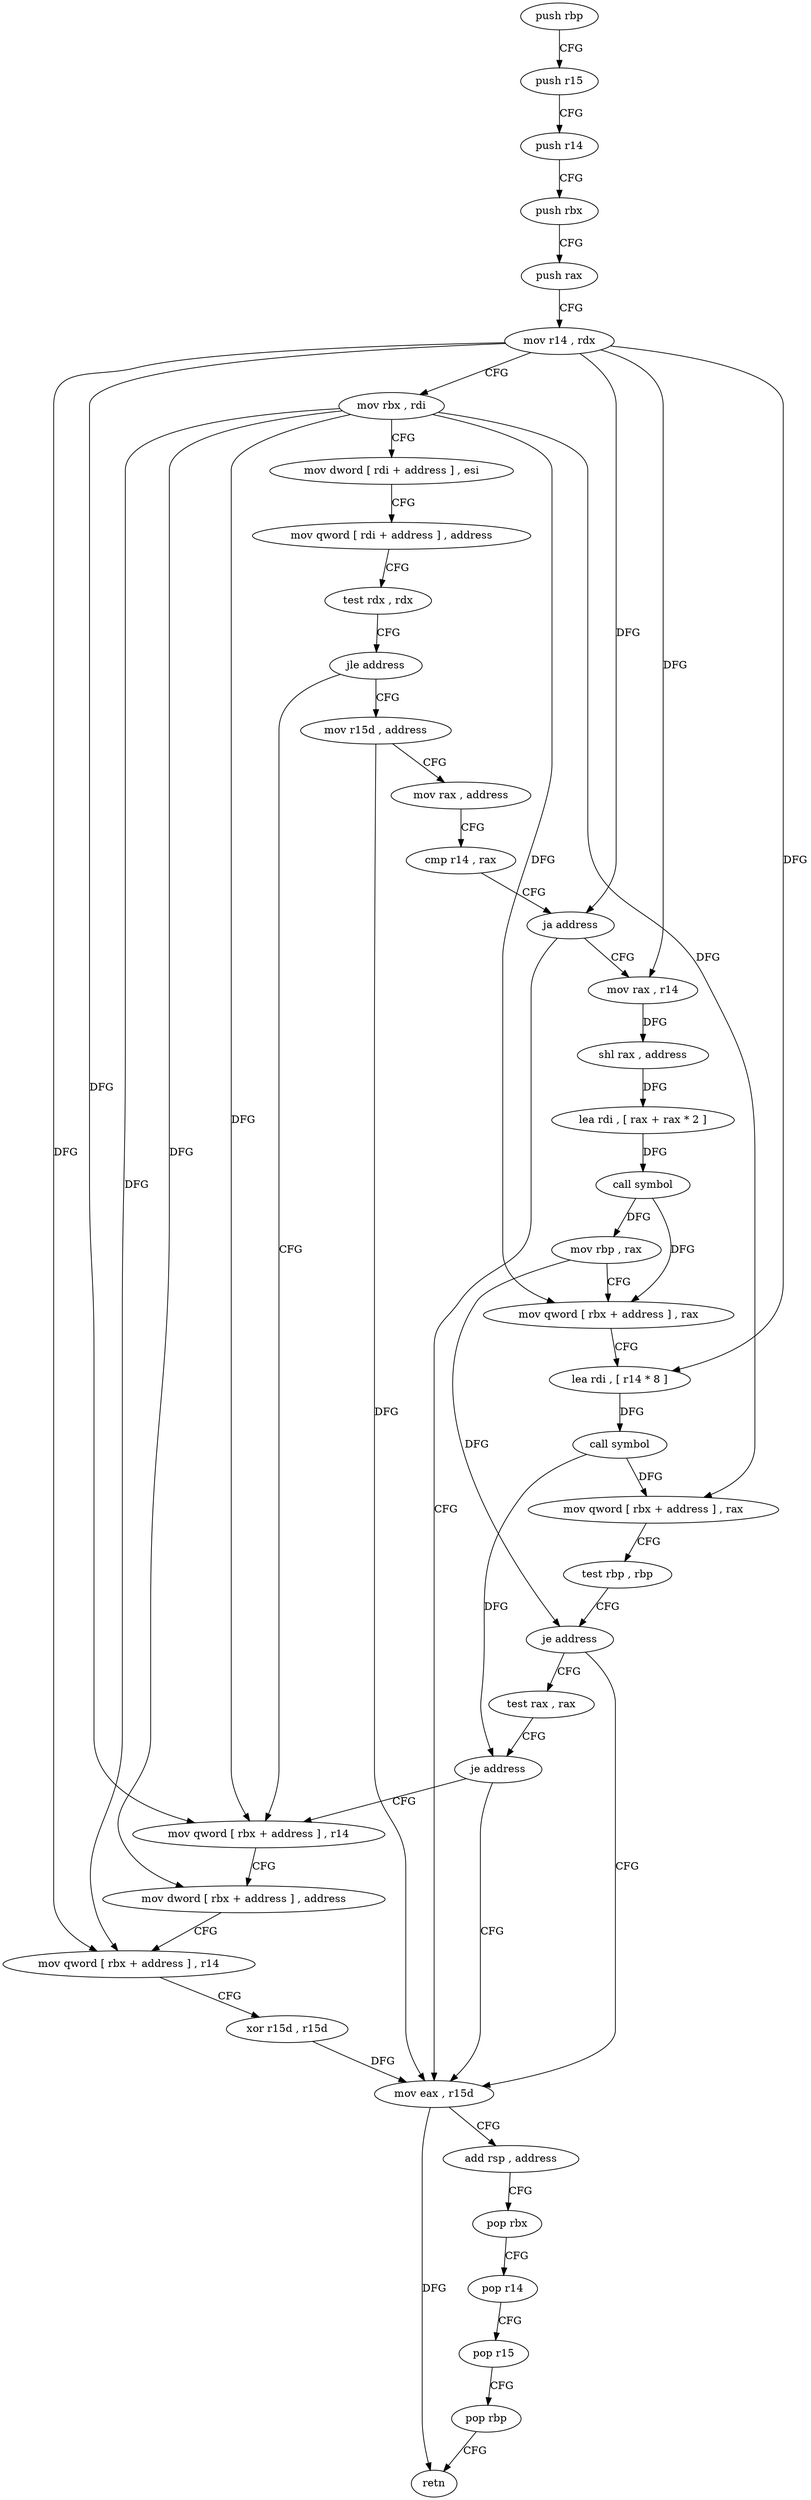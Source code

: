 digraph "func" {
"4243408" [label = "push rbp" ]
"4243409" [label = "push r15" ]
"4243411" [label = "push r14" ]
"4243413" [label = "push rbx" ]
"4243414" [label = "push rax" ]
"4243415" [label = "mov r14 , rdx" ]
"4243418" [label = "mov rbx , rdi" ]
"4243421" [label = "mov dword [ rdi + address ] , esi" ]
"4243427" [label = "mov qword [ rdi + address ] , address" ]
"4243438" [label = "test rdx , rdx" ]
"4243441" [label = "jle address" ]
"4243520" [label = "mov qword [ rbx + address ] , r14" ]
"4243443" [label = "mov r15d , address" ]
"4243527" [label = "mov dword [ rbx + address ] , address" ]
"4243537" [label = "mov qword [ rbx + address ] , r14" ]
"4243544" [label = "xor r15d , r15d" ]
"4243547" [label = "mov eax , r15d" ]
"4243449" [label = "mov rax , address" ]
"4243459" [label = "cmp r14 , rax" ]
"4243462" [label = "ja address" ]
"4243464" [label = "mov rax , r14" ]
"4243550" [label = "add rsp , address" ]
"4243554" [label = "pop rbx" ]
"4243555" [label = "pop r14" ]
"4243557" [label = "pop r15" ]
"4243559" [label = "pop rbp" ]
"4243560" [label = "retn" ]
"4243467" [label = "shl rax , address" ]
"4243471" [label = "lea rdi , [ rax + rax * 2 ]" ]
"4243475" [label = "call symbol" ]
"4243480" [label = "mov rbp , rax" ]
"4243483" [label = "mov qword [ rbx + address ] , rax" ]
"4243490" [label = "lea rdi , [ r14 * 8 ]" ]
"4243498" [label = "call symbol" ]
"4243503" [label = "mov qword [ rbx + address ] , rax" ]
"4243510" [label = "test rbp , rbp" ]
"4243513" [label = "je address" ]
"4243515" [label = "test rax , rax" ]
"4243518" [label = "je address" ]
"4243408" -> "4243409" [ label = "CFG" ]
"4243409" -> "4243411" [ label = "CFG" ]
"4243411" -> "4243413" [ label = "CFG" ]
"4243413" -> "4243414" [ label = "CFG" ]
"4243414" -> "4243415" [ label = "CFG" ]
"4243415" -> "4243418" [ label = "CFG" ]
"4243415" -> "4243520" [ label = "DFG" ]
"4243415" -> "4243537" [ label = "DFG" ]
"4243415" -> "4243462" [ label = "DFG" ]
"4243415" -> "4243464" [ label = "DFG" ]
"4243415" -> "4243490" [ label = "DFG" ]
"4243418" -> "4243421" [ label = "CFG" ]
"4243418" -> "4243520" [ label = "DFG" ]
"4243418" -> "4243527" [ label = "DFG" ]
"4243418" -> "4243537" [ label = "DFG" ]
"4243418" -> "4243483" [ label = "DFG" ]
"4243418" -> "4243503" [ label = "DFG" ]
"4243421" -> "4243427" [ label = "CFG" ]
"4243427" -> "4243438" [ label = "CFG" ]
"4243438" -> "4243441" [ label = "CFG" ]
"4243441" -> "4243520" [ label = "CFG" ]
"4243441" -> "4243443" [ label = "CFG" ]
"4243520" -> "4243527" [ label = "CFG" ]
"4243443" -> "4243449" [ label = "CFG" ]
"4243443" -> "4243547" [ label = "DFG" ]
"4243527" -> "4243537" [ label = "CFG" ]
"4243537" -> "4243544" [ label = "CFG" ]
"4243544" -> "4243547" [ label = "DFG" ]
"4243547" -> "4243550" [ label = "CFG" ]
"4243547" -> "4243560" [ label = "DFG" ]
"4243449" -> "4243459" [ label = "CFG" ]
"4243459" -> "4243462" [ label = "CFG" ]
"4243462" -> "4243547" [ label = "CFG" ]
"4243462" -> "4243464" [ label = "CFG" ]
"4243464" -> "4243467" [ label = "DFG" ]
"4243550" -> "4243554" [ label = "CFG" ]
"4243554" -> "4243555" [ label = "CFG" ]
"4243555" -> "4243557" [ label = "CFG" ]
"4243557" -> "4243559" [ label = "CFG" ]
"4243559" -> "4243560" [ label = "CFG" ]
"4243467" -> "4243471" [ label = "DFG" ]
"4243471" -> "4243475" [ label = "DFG" ]
"4243475" -> "4243480" [ label = "DFG" ]
"4243475" -> "4243483" [ label = "DFG" ]
"4243480" -> "4243483" [ label = "CFG" ]
"4243480" -> "4243513" [ label = "DFG" ]
"4243483" -> "4243490" [ label = "CFG" ]
"4243490" -> "4243498" [ label = "DFG" ]
"4243498" -> "4243503" [ label = "DFG" ]
"4243498" -> "4243518" [ label = "DFG" ]
"4243503" -> "4243510" [ label = "CFG" ]
"4243510" -> "4243513" [ label = "CFG" ]
"4243513" -> "4243547" [ label = "CFG" ]
"4243513" -> "4243515" [ label = "CFG" ]
"4243515" -> "4243518" [ label = "CFG" ]
"4243518" -> "4243547" [ label = "CFG" ]
"4243518" -> "4243520" [ label = "CFG" ]
}
